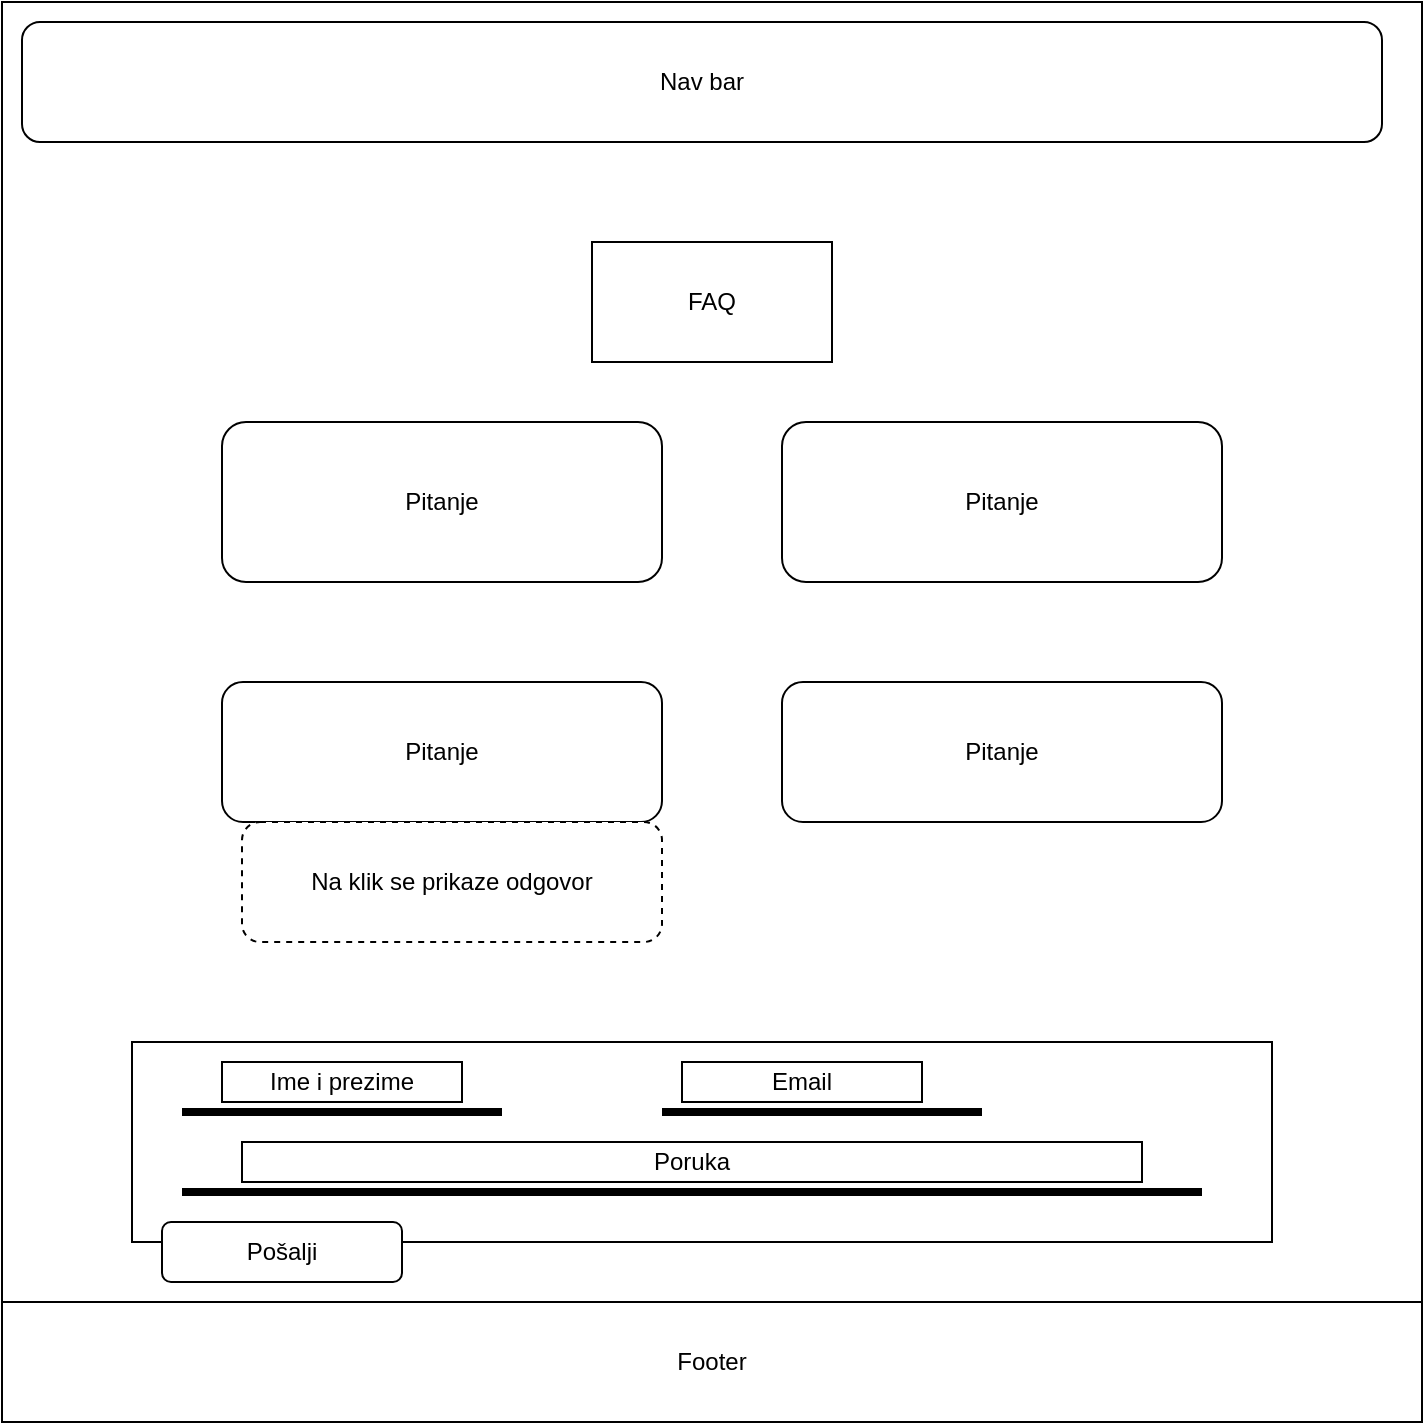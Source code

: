 <mxfile version="13.0.5" type="device"><diagram id="OR4798M85h76s-Z7G6M3" name="Page-1"><mxGraphModel dx="1038" dy="548" grid="1" gridSize="10" guides="1" tooltips="1" connect="1" arrows="1" fold="1" page="1" pageScale="1" pageWidth="827" pageHeight="1169" math="0" shadow="0"><root><mxCell id="0"/><mxCell id="1" parent="0"/><mxCell id="h4q_dwWPNNBIZnG-3DOT-1" value="" style="whiteSpace=wrap;html=1;aspect=fixed;" vertex="1" parent="1"><mxGeometry x="60" width="710" height="710" as="geometry"/></mxCell><mxCell id="h4q_dwWPNNBIZnG-3DOT-2" value="Nav bar" style="rounded=1;whiteSpace=wrap;html=1;" vertex="1" parent="1"><mxGeometry x="70" y="10" width="680" height="60" as="geometry"/></mxCell><mxCell id="h4q_dwWPNNBIZnG-3DOT-3" value="Footer" style="rounded=0;whiteSpace=wrap;html=1;" vertex="1" parent="1"><mxGeometry x="60" y="650" width="710" height="60" as="geometry"/></mxCell><mxCell id="h4q_dwWPNNBIZnG-3DOT-4" value="FAQ" style="rounded=0;whiteSpace=wrap;html=1;" vertex="1" parent="1"><mxGeometry x="355" y="120" width="120" height="60" as="geometry"/></mxCell><mxCell id="h4q_dwWPNNBIZnG-3DOT-5" value="Pitanje" style="rounded=1;whiteSpace=wrap;html=1;" vertex="1" parent="1"><mxGeometry x="170" y="210" width="220" height="80" as="geometry"/></mxCell><mxCell id="h4q_dwWPNNBIZnG-3DOT-6" value="Pitanje" style="rounded=1;whiteSpace=wrap;html=1;" vertex="1" parent="1"><mxGeometry x="450" y="340" width="220" height="70" as="geometry"/></mxCell><mxCell id="h4q_dwWPNNBIZnG-3DOT-7" value="Pitanje" style="rounded=1;whiteSpace=wrap;html=1;" vertex="1" parent="1"><mxGeometry x="170" y="340" width="220" height="70" as="geometry"/></mxCell><mxCell id="h4q_dwWPNNBIZnG-3DOT-8" value="Pitanje" style="rounded=1;whiteSpace=wrap;html=1;" vertex="1" parent="1"><mxGeometry x="450" y="210" width="220" height="80" as="geometry"/></mxCell><mxCell id="h4q_dwWPNNBIZnG-3DOT-9" value="Na klik se prikaze odgovor" style="rounded=1;whiteSpace=wrap;html=1;dashed=1;" vertex="1" parent="1"><mxGeometry x="180" y="410" width="210" height="60" as="geometry"/></mxCell><mxCell id="h4q_dwWPNNBIZnG-3DOT-11" value="" style="rounded=0;whiteSpace=wrap;html=1;" vertex="1" parent="1"><mxGeometry x="125" y="520" width="570" height="100" as="geometry"/></mxCell><mxCell id="h4q_dwWPNNBIZnG-3DOT-12" value="" style="line;strokeWidth=4;html=1;perimeter=backbonePerimeter;points=[];outlineConnect=0;" vertex="1" parent="1"><mxGeometry x="150" y="550" width="160" height="10" as="geometry"/></mxCell><mxCell id="h4q_dwWPNNBIZnG-3DOT-13" value="" style="line;strokeWidth=4;html=1;perimeter=backbonePerimeter;points=[];outlineConnect=0;" vertex="1" parent="1"><mxGeometry x="150" y="590" width="510" height="10" as="geometry"/></mxCell><mxCell id="h4q_dwWPNNBIZnG-3DOT-14" value="" style="line;strokeWidth=4;html=1;perimeter=backbonePerimeter;points=[];outlineConnect=0;" vertex="1" parent="1"><mxGeometry x="390" y="550" width="160" height="10" as="geometry"/></mxCell><mxCell id="h4q_dwWPNNBIZnG-3DOT-15" value="Pošalji" style="rounded=1;whiteSpace=wrap;html=1;" vertex="1" parent="1"><mxGeometry x="140" y="610" width="120" height="30" as="geometry"/></mxCell><mxCell id="h4q_dwWPNNBIZnG-3DOT-16" value="Ime i prezime" style="rounded=0;whiteSpace=wrap;html=1;" vertex="1" parent="1"><mxGeometry x="170" y="530" width="120" height="20" as="geometry"/></mxCell><mxCell id="h4q_dwWPNNBIZnG-3DOT-17" value="Email" style="rounded=0;whiteSpace=wrap;html=1;" vertex="1" parent="1"><mxGeometry x="400" y="530" width="120" height="20" as="geometry"/></mxCell><mxCell id="h4q_dwWPNNBIZnG-3DOT-18" value="Poruka" style="rounded=0;whiteSpace=wrap;html=1;" vertex="1" parent="1"><mxGeometry x="180" y="570" width="450" height="20" as="geometry"/></mxCell></root></mxGraphModel></diagram></mxfile>